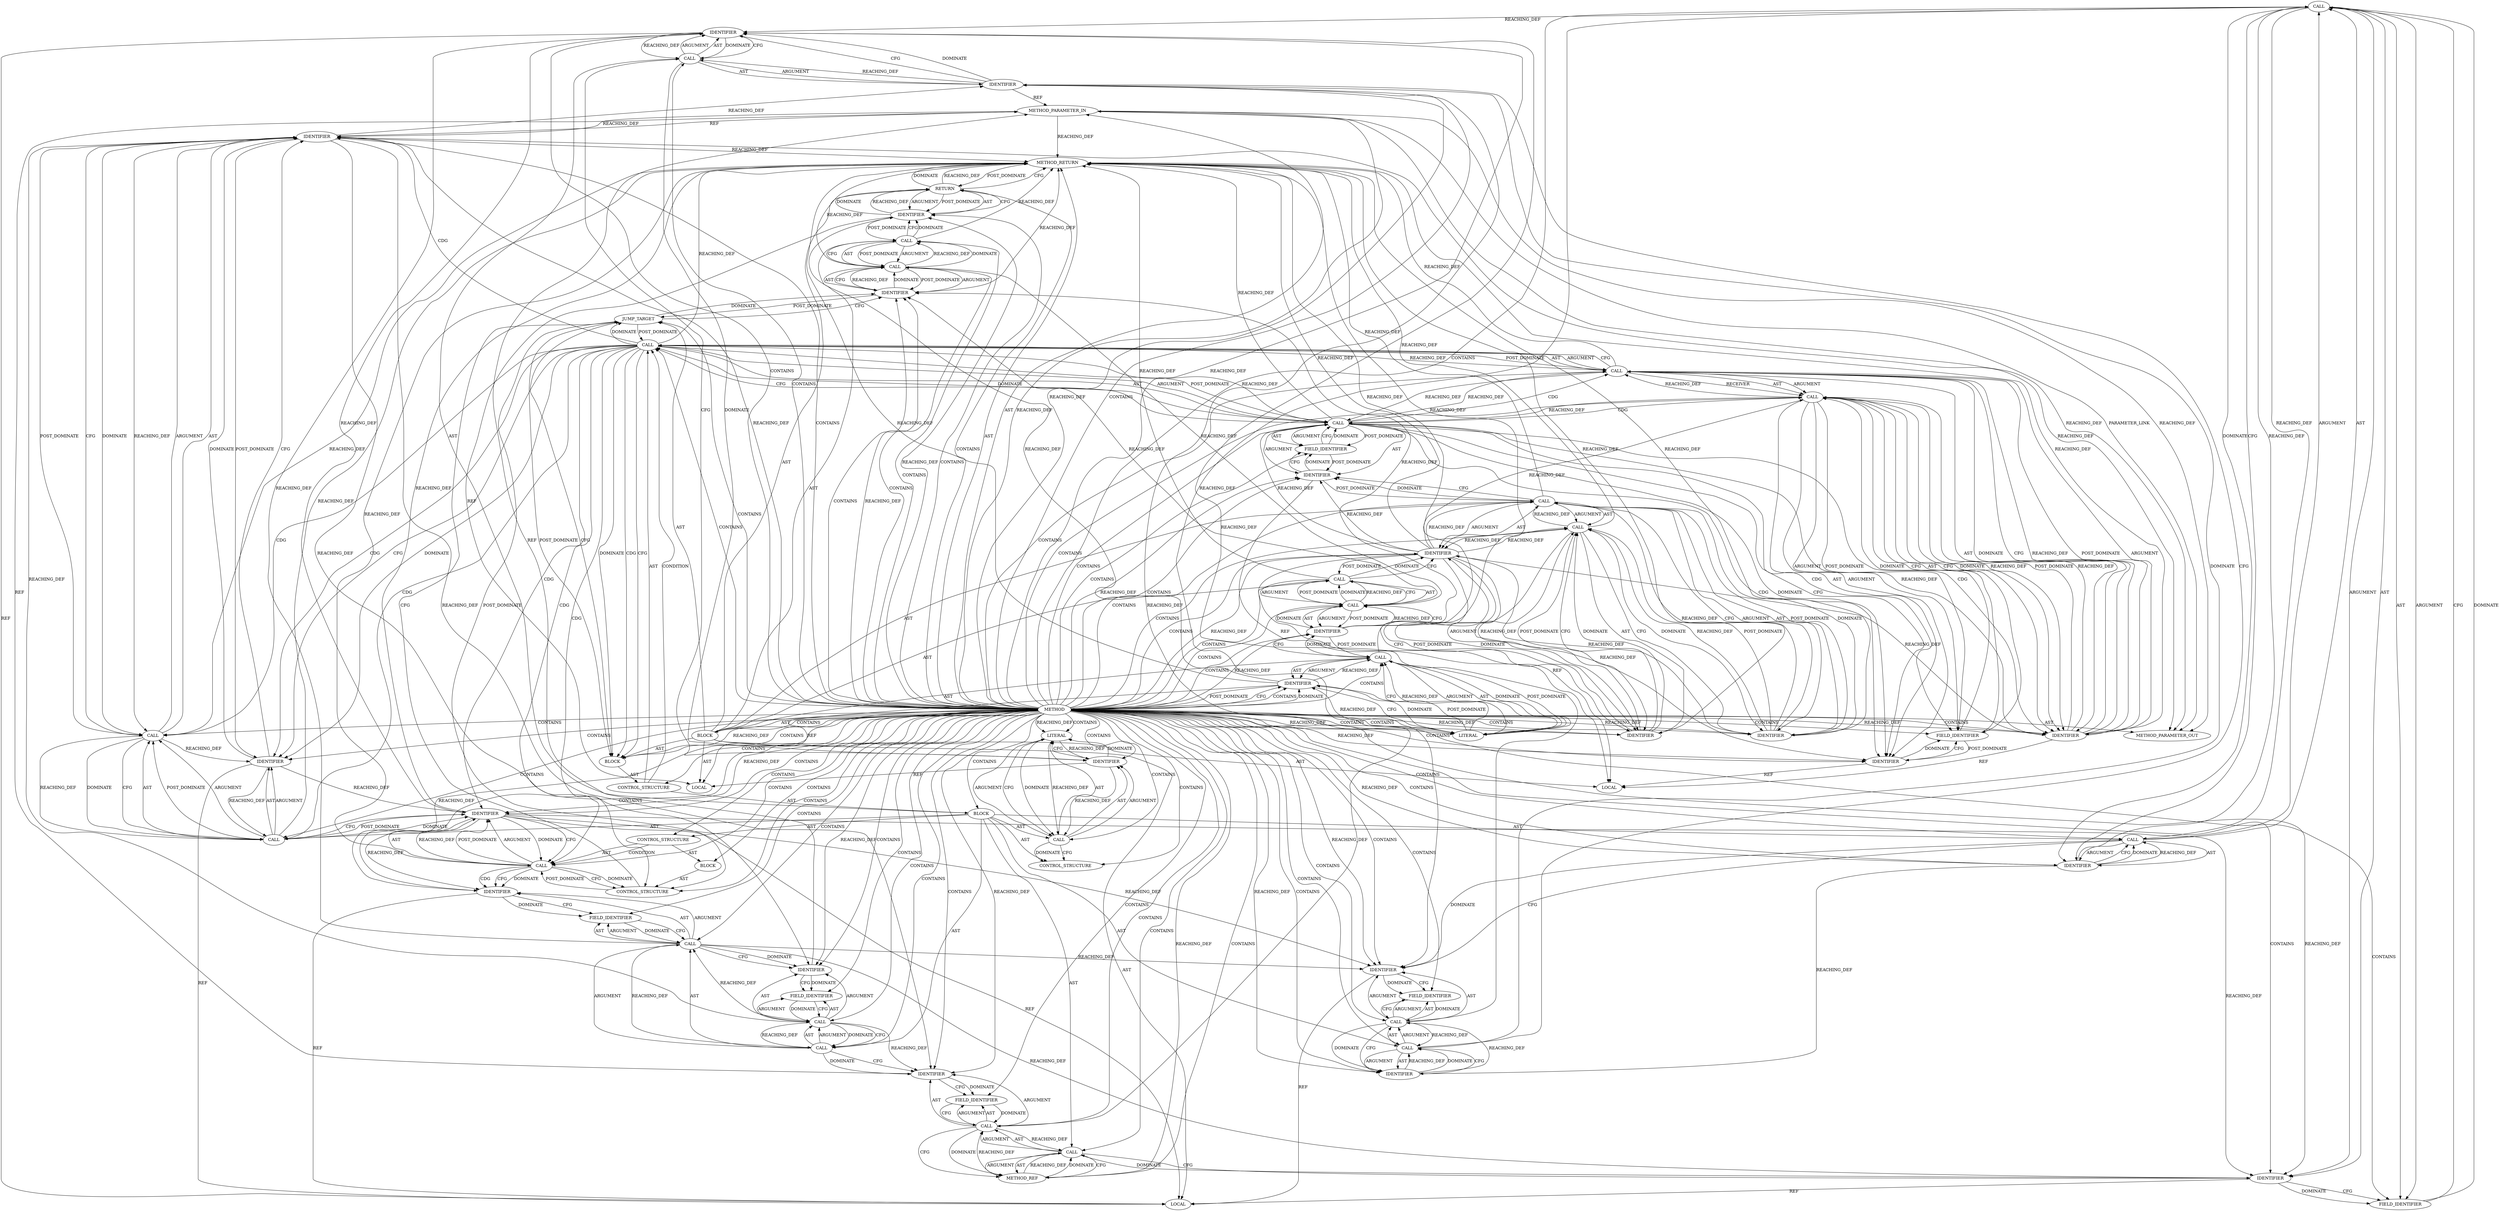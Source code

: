 digraph {
  18657 [label=CALL ORDER=1 ARGUMENT_INDEX=1 CODE="ctx->rx_conf" COLUMN_NUMBER=4 METHOD_FULL_NAME="<operator>.indirectFieldAccess" LINE_NUMBER=72 TYPE_FULL_NAME="<empty>" DISPATCH_TYPE="STATIC_DISPATCH" SIGNATURE="" NAME="<operator>.indirectFieldAccess"]
  18667 [label=IDENTIFIER ORDER=1 ARGUMENT_INDEX=1 CODE="sk" COLUMN_NUMBER=19 LINE_NUMBER=74 TYPE_FULL_NAME="sock*" NAME="sk"]
  18609 [label=LOCAL ORDER=1 CODE="struct tls_toe_device* dev" COLUMN_NUMBER=24 LINE_NUMBER=59 TYPE_FULL_NAME="tls_toe_device*" NAME="dev"]
  18637 [label=CALL ORDER=2 ARGUMENT_INDEX=2 CODE="tls_ctx_create(sk)" COLUMN_NUMBER=10 METHOD_FULL_NAME="tls_ctx_create" LINE_NUMBER=66 TYPE_FULL_NAME="<empty>" DISPATCH_TYPE="STATIC_DISPATCH" SIGNATURE="" NAME="tls_ctx_create"]
  18606 [label=METHOD COLUMN_NUMBER=1 LINE_NUMBER=57 COLUMN_NUMBER_END=1 IS_EXTERNAL=false SIGNATURE="int tls_toe_bypass (sock*)" NAME="tls_toe_bypass" AST_PARENT_TYPE="TYPE_DECL" AST_PARENT_FULL_NAME="tls_toe.c:<global>" ORDER=4 CODE="int tls_toe_bypass(struct sock *sk)
{
	struct tls_toe_device *dev;
	struct tls_context *ctx;
	int rc = 0;

	spin_lock_bh(&device_spinlock);
	list_for_each_entry(dev, &device_list, dev_list) {
		if (dev->feature && dev->feature(dev)) {
			ctx = tls_ctx_create(sk);
			if (!ctx)
				goto out;

			ctx->sk_destruct = sk->sk_destruct;
			sk->sk_destruct = tls_toe_sk_destruct;
			ctx->rx_conf = TLS_HW_RECORD;
			ctx->tx_conf = TLS_HW_RECORD;
			update_sk_prot(sk, ctx);
			rc = 1;
			break;
		}
	}
out:
	spin_unlock_bh(&device_spinlock);
	return rc;
}" FULL_NAME="tls_toe_bypass" LINE_NUMBER_END=82 FILENAME="tls_toe.c"]
  18655 [label=METHOD_REF ORDER=2 ARGUMENT_INDEX=2 CODE="tls_toe_sk_destruct" COLUMN_NUMBER=22 METHOD_FULL_NAME="tls_toe_sk_destruct" LINE_NUMBER=71 TYPE_FULL_NAME="void"]
  18668 [label=IDENTIFIER ORDER=2 ARGUMENT_INDEX=2 CODE="ctx" COLUMN_NUMBER=23 LINE_NUMBER=74 TYPE_FULL_NAME="tls_context*" NAME="ctx"]
  18671 [label=LITERAL ORDER=2 ARGUMENT_INDEX=2 CODE="1" COLUMN_NUMBER=9 LINE_NUMBER=75 TYPE_FULL_NAME="int"]
  18677 [label=RETURN ORDER=10 ARGUMENT_INDEX=-1 CODE="return rc;" COLUMN_NUMBER=2 LINE_NUMBER=81]
  18664 [label=FIELD_IDENTIFIER ORDER=2 ARGUMENT_INDEX=2 CODE="tx_conf" COLUMN_NUMBER=4 LINE_NUMBER=73 CANONICAL_NAME="tx_conf"]
  18666 [label=CALL ORDER=7 ARGUMENT_INDEX=-1 CODE="update_sk_prot(sk, ctx)" COLUMN_NUMBER=4 METHOD_FULL_NAME="update_sk_prot" LINE_NUMBER=74 TYPE_FULL_NAME="<empty>" DISPATCH_TYPE="STATIC_DISPATCH" SIGNATURE="" NAME="update_sk_prot"]
  18659 [label=FIELD_IDENTIFIER ORDER=2 ARGUMENT_INDEX=2 CODE="rx_conf" COLUMN_NUMBER=4 LINE_NUMBER=72 CANONICAL_NAME="rx_conf"]
  18629 [label=CALL ORDER=2 ARGUMENT_INDEX=2 CODE="dev->feature(dev)" COLUMN_NUMBER=23 METHOD_FULL_NAME="tls_toe_device.feature" LINE_NUMBER=65 TYPE_FULL_NAME="<empty>" DISPATCH_TYPE="STATIC_DISPATCH" SIGNATURE="" NAME="feature"]
  18617 [label=IDENTIFIER ORDER=1 ARGUMENT_INDEX=1 CODE="device_spinlock" COLUMN_NUMBER=16 LINE_NUMBER=63 TYPE_FULL_NAME="ANY" NAME="device_spinlock"]
  18658 [label=IDENTIFIER ORDER=1 ARGUMENT_INDEX=1 CODE="ctx" COLUMN_NUMBER=4 LINE_NUMBER=72 TYPE_FULL_NAME="tls_context*" NAME="ctx"]
  18612 [label=CALL ORDER=4 ARGUMENT_INDEX=-1 CODE="rc = 0" COLUMN_NUMBER=6 METHOD_FULL_NAME="<operator>.assignment" LINE_NUMBER=61 TYPE_FULL_NAME="<empty>" DISPATCH_TYPE="STATIC_DISPATCH" SIGNATURE="" NAME="<operator>.assignment"]
  18656 [label=CALL ORDER=5 ARGUMENT_INDEX=-1 CODE="ctx->rx_conf = TLS_HW_RECORD" COLUMN_NUMBER=4 METHOD_FULL_NAME="<operator>.assignment" LINE_NUMBER=72 TYPE_FULL_NAME="<empty>" DISPATCH_TYPE="STATIC_DISPATCH" SIGNATURE="" NAME="<operator>.assignment"]
  18670 [label=IDENTIFIER ORDER=1 ARGUMENT_INDEX=1 CODE="rc" COLUMN_NUMBER=4 LINE_NUMBER=75 TYPE_FULL_NAME="int" NAME="rc"]
  18674 [label=CALL ORDER=9 ARGUMENT_INDEX=-1 CODE="spin_unlock_bh(&device_spinlock)" COLUMN_NUMBER=2 METHOD_FULL_NAME="spin_unlock_bh" LINE_NUMBER=80 TYPE_FULL_NAME="<empty>" DISPATCH_TYPE="STATIC_DISPATCH" SIGNATURE="" NAME="spin_unlock_bh"]
  18608 [label=BLOCK ORDER=2 ARGUMENT_INDEX=-1 CODE="{
	struct tls_toe_device *dev;
	struct tls_context *ctx;
	int rc = 0;

	spin_lock_bh(&device_spinlock);
	list_for_each_entry(dev, &device_list, dev_list) {
		if (dev->feature && dev->feature(dev)) {
			ctx = tls_ctx_create(sk);
			if (!ctx)
				goto out;

			ctx->sk_destruct = sk->sk_destruct;
			sk->sk_destruct = tls_toe_sk_destruct;
			ctx->rx_conf = TLS_HW_RECORD;
			ctx->tx_conf = TLS_HW_RECORD;
			update_sk_prot(sk, ctx);
			rc = 1;
			break;
		}
	}
out:
	spin_unlock_bh(&device_spinlock);
	return rc;
}" COLUMN_NUMBER=1 LINE_NUMBER=58 TYPE_FULL_NAME="void"]
  18673 [label=JUMP_TARGET ORDER=8 PARSER_TYPE_NAME="CASTLabelStatement" ARGUMENT_INDEX=-1 CODE="out:
	spin_unlock_bh(&device_spinlock);" COLUMN_NUMBER=1 LINE_NUMBER=79 NAME="out"]
  18618 [label=CALL ORDER=6 ARGUMENT_INDEX=-1 CODE="list_for_each_entry(dev, &device_list, dev_list)" COLUMN_NUMBER=2 METHOD_FULL_NAME="list_for_each_entry" LINE_NUMBER=64 TYPE_FULL_NAME="<empty>" DISPATCH_TYPE="STATIC_DISPATCH" SIGNATURE="" NAME="list_for_each_entry"]
  18641 [label=IDENTIFIER ORDER=1 ARGUMENT_INDEX=1 CODE="ctx" COLUMN_NUMBER=9 LINE_NUMBER=67 TYPE_FULL_NAME="tls_context*" NAME="ctx"]
  21725 [label=METHOD_PARAMETER_OUT ORDER=1 CODE="struct sock *sk" IS_VARIADIC=false COLUMN_NUMBER=20 LINE_NUMBER=57 TYPE_FULL_NAME="sock*" EVALUATION_STRATEGY="BY_VALUE" INDEX=1 NAME="sk"]
  18638 [label=IDENTIFIER ORDER=1 ARGUMENT_INDEX=1 CODE="sk" COLUMN_NUMBER=25 LINE_NUMBER=66 TYPE_FULL_NAME="sock*" NAME="sk"]
  18611 [label=LOCAL ORDER=3 CODE="int rc" COLUMN_NUMBER=6 LINE_NUMBER=61 TYPE_FULL_NAME="int" NAME="rc"]
  18625 [label=CALL ORDER=1 ARGUMENT_INDEX=-1 CODE="dev->feature && dev->feature(dev)" COLUMN_NUMBER=7 METHOD_FULL_NAME="<operator>.logicalAnd" LINE_NUMBER=65 TYPE_FULL_NAME="<empty>" DISPATCH_TYPE="STATIC_DISPATCH" SIGNATURE="" NAME="<operator>.logicalAnd"]
  18615 [label=CALL ORDER=5 ARGUMENT_INDEX=-1 CODE="spin_lock_bh(&device_spinlock)" COLUMN_NUMBER=2 METHOD_FULL_NAME="spin_lock_bh" LINE_NUMBER=63 TYPE_FULL_NAME="<empty>" DISPATCH_TYPE="STATIC_DISPATCH" SIGNATURE="" NAME="spin_lock_bh"]
  18632 [label=FIELD_IDENTIFIER ORDER=2 ARGUMENT_INDEX=2 CODE="feature" COLUMN_NUMBER=23 LINE_NUMBER=65 CANONICAL_NAME="feature"]
  18631 [label=IDENTIFIER ORDER=1 ARGUMENT_INDEX=1 CODE="dev" COLUMN_NUMBER=23 LINE_NUMBER=65 TYPE_FULL_NAME="tls_toe_device*" NAME="dev"]
  18623 [label=BLOCK ORDER=7 ARGUMENT_INDEX=7 CODE="{
		if (dev->feature && dev->feature(dev)) {
			ctx = tls_ctx_create(sk);
			if (!ctx)
				goto out;

			ctx->sk_destruct = sk->sk_destruct;
			sk->sk_destruct = tls_toe_sk_destruct;
			ctx->rx_conf = TLS_HW_RECORD;
			ctx->tx_conf = TLS_HW_RECORD;
			update_sk_prot(sk, ctx);
			rc = 1;
			break;
		}
	}" COLUMN_NUMBER=51 LINE_NUMBER=64 TYPE_FULL_NAME="void"]
  18654 [label=FIELD_IDENTIFIER ORDER=2 ARGUMENT_INDEX=2 CODE="sk_destruct" COLUMN_NUMBER=4 LINE_NUMBER=71 CANONICAL_NAME="sk_destruct"]
  18642 [label=BLOCK ORDER=2 ARGUMENT_INDEX=-1 CODE="<empty>" COLUMN_NUMBER=5 LINE_NUMBER=68 TYPE_FULL_NAME="void"]
  18660 [label=IDENTIFIER ORDER=2 ARGUMENT_INDEX=2 CODE="TLS_HW_RECORD" COLUMN_NUMBER=19 LINE_NUMBER=72 TYPE_FULL_NAME="ANY" NAME="TLS_HW_RECORD"]
  18665 [label=IDENTIFIER ORDER=2 ARGUMENT_INDEX=2 CODE="TLS_HW_RECORD" COLUMN_NUMBER=19 LINE_NUMBER=73 TYPE_FULL_NAME="ANY" NAME="TLS_HW_RECORD"]
  18653 [label=IDENTIFIER ORDER=1 ARGUMENT_INDEX=1 CODE="sk" COLUMN_NUMBER=4 LINE_NUMBER=71 TYPE_FULL_NAME="sock*" NAME="sk"]
  18669 [label=CALL ORDER=8 ARGUMENT_INDEX=-1 CODE="rc = 1" COLUMN_NUMBER=4 METHOD_FULL_NAME="<operator>.assignment" LINE_NUMBER=75 TYPE_FULL_NAME="<empty>" DISPATCH_TYPE="STATIC_DISPATCH" SIGNATURE="" NAME="<operator>.assignment"]
  18635 [label=CALL ORDER=1 ARGUMENT_INDEX=-1 CODE="ctx = tls_ctx_create(sk)" COLUMN_NUMBER=4 METHOD_FULL_NAME="<operator>.assignment" LINE_NUMBER=66 TYPE_FULL_NAME="<empty>" DISPATCH_TYPE="STATIC_DISPATCH" SIGNATURE="" NAME="<operator>.assignment"]
  18614 [label=LITERAL ORDER=2 ARGUMENT_INDEX=2 CODE="0" COLUMN_NUMBER=11 LINE_NUMBER=61 TYPE_FULL_NAME="int"]
  18662 [label=CALL ORDER=1 ARGUMENT_INDEX=1 CODE="ctx->tx_conf" COLUMN_NUMBER=4 METHOD_FULL_NAME="<operator>.indirectFieldAccess" LINE_NUMBER=73 TYPE_FULL_NAME="<empty>" DISPATCH_TYPE="STATIC_DISPATCH" SIGNATURE="" NAME="<operator>.indirectFieldAccess"]
  18652 [label=CALL ORDER=1 ARGUMENT_INDEX=1 CODE="sk->sk_destruct" COLUMN_NUMBER=4 METHOD_FULL_NAME="<operator>.indirectFieldAccess" LINE_NUMBER=71 TYPE_FULL_NAME="<empty>" DISPATCH_TYPE="STATIC_DISPATCH" SIGNATURE="" NAME="<operator>.indirectFieldAccess"]
  18624 [label=CONTROL_STRUCTURE CONTROL_STRUCTURE_TYPE="IF" ORDER=1 PARSER_TYPE_NAME="CASTIfStatement" ARGUMENT_INDEX=-1 CODE="if (dev->feature && dev->feature(dev))" COLUMN_NUMBER=3 LINE_NUMBER=65]
  18633 [label=IDENTIFIER ORDER=2 ARGUMENT_INDEX=1 CODE="dev" COLUMN_NUMBER=36 LINE_NUMBER=65 TYPE_FULL_NAME="tls_toe_device*" NAME="dev"]
  18634 [label=BLOCK ORDER=2 ARGUMENT_INDEX=-1 CODE="{
			ctx = tls_ctx_create(sk);
			if (!ctx)
				goto out;

			ctx->sk_destruct = sk->sk_destruct;
			sk->sk_destruct = tls_toe_sk_destruct;
			ctx->rx_conf = TLS_HW_RECORD;
			ctx->tx_conf = TLS_HW_RECORD;
			update_sk_prot(sk, ctx);
			rc = 1;
			break;
		}" COLUMN_NUMBER=42 LINE_NUMBER=65 TYPE_FULL_NAME="void"]
  18663 [label=IDENTIFIER ORDER=1 ARGUMENT_INDEX=1 CODE="ctx" COLUMN_NUMBER=4 LINE_NUMBER=73 TYPE_FULL_NAME="tls_context*" NAME="ctx"]
  18675 [label=CALL ORDER=1 ARGUMENT_INDEX=1 CODE="&device_spinlock" COLUMN_NUMBER=17 METHOD_FULL_NAME="<operator>.addressOf" LINE_NUMBER=80 TYPE_FULL_NAME="<empty>" DISPATCH_TYPE="STATIC_DISPATCH" SIGNATURE="" NAME="<operator>.addressOf"]
  18639 [label=CONTROL_STRUCTURE CONTROL_STRUCTURE_TYPE="IF" ORDER=2 PARSER_TYPE_NAME="CASTIfStatement" ARGUMENT_INDEX=-1 CODE="if (!ctx)" COLUMN_NUMBER=4 LINE_NUMBER=67]
  18644 [label=CALL ORDER=3 ARGUMENT_INDEX=-1 CODE="ctx->sk_destruct = sk->sk_destruct" COLUMN_NUMBER=4 METHOD_FULL_NAME="<operator>.assignment" LINE_NUMBER=70 TYPE_FULL_NAME="<empty>" DISPATCH_TYPE="STATIC_DISPATCH" SIGNATURE="" NAME="<operator>.assignment"]
  18661 [label=CALL ORDER=6 ARGUMENT_INDEX=-1 CODE="ctx->tx_conf = TLS_HW_RECORD" COLUMN_NUMBER=4 METHOD_FULL_NAME="<operator>.assignment" LINE_NUMBER=73 TYPE_FULL_NAME="<empty>" DISPATCH_TYPE="STATIC_DISPATCH" SIGNATURE="" NAME="<operator>.assignment"]
  18627 [label=IDENTIFIER ORDER=1 ARGUMENT_INDEX=1 CODE="dev" COLUMN_NUMBER=7 LINE_NUMBER=65 TYPE_FULL_NAME="tls_toe_device*" NAME="dev"]
  18649 [label=IDENTIFIER ORDER=1 ARGUMENT_INDEX=1 CODE="sk" COLUMN_NUMBER=23 LINE_NUMBER=70 TYPE_FULL_NAME="sock*" NAME="sk"]
  18678 [label=IDENTIFIER ORDER=1 ARGUMENT_INDEX=-1 CODE="rc" COLUMN_NUMBER=9 LINE_NUMBER=81 TYPE_FULL_NAME="int" NAME="rc"]
  18626 [label=CALL ORDER=1 ARGUMENT_INDEX=1 CODE="dev->feature" COLUMN_NUMBER=7 METHOD_FULL_NAME="<operator>.indirectFieldAccess" LINE_NUMBER=65 TYPE_FULL_NAME="<empty>" DISPATCH_TYPE="STATIC_DISPATCH" SIGNATURE="" NAME="<operator>.indirectFieldAccess"]
  18621 [label=IDENTIFIER ORDER=1 ARGUMENT_INDEX=1 CODE="device_list" COLUMN_NUMBER=28 LINE_NUMBER=64 TYPE_FULL_NAME="ANY" NAME="device_list"]
  18628 [label=FIELD_IDENTIFIER ORDER=2 ARGUMENT_INDEX=2 CODE="feature" COLUMN_NUMBER=7 LINE_NUMBER=65 CANONICAL_NAME="feature"]
  18636 [label=IDENTIFIER ORDER=1 ARGUMENT_INDEX=1 CODE="ctx" COLUMN_NUMBER=4 LINE_NUMBER=66 TYPE_FULL_NAME="tls_context*" NAME="ctx"]
  18648 [label=CALL ORDER=2 ARGUMENT_INDEX=2 CODE="sk->sk_destruct" COLUMN_NUMBER=23 METHOD_FULL_NAME="<operator>.indirectFieldAccess" LINE_NUMBER=70 TYPE_FULL_NAME="<empty>" DISPATCH_TYPE="STATIC_DISPATCH" SIGNATURE="" NAME="<operator>.indirectFieldAccess"]
  18679 [label=METHOD_RETURN ORDER=3 CODE="RET" COLUMN_NUMBER=1 LINE_NUMBER=57 TYPE_FULL_NAME="int" EVALUATION_STRATEGY="BY_VALUE"]
  18616 [label=CALL ORDER=1 ARGUMENT_INDEX=1 CODE="&device_spinlock" COLUMN_NUMBER=15 METHOD_FULL_NAME="<operator>.addressOf" LINE_NUMBER=63 TYPE_FULL_NAME="<empty>" DISPATCH_TYPE="STATIC_DISPATCH" SIGNATURE="" NAME="<operator>.addressOf"]
  18607 [label=METHOD_PARAMETER_IN ORDER=1 CODE="struct sock *sk" IS_VARIADIC=false COLUMN_NUMBER=20 LINE_NUMBER=57 TYPE_FULL_NAME="sock*" EVALUATION_STRATEGY="BY_VALUE" INDEX=1 NAME="sk"]
  18622 [label=IDENTIFIER ORDER=3 ARGUMENT_INDEX=3 CODE="dev_list" COLUMN_NUMBER=41 LINE_NUMBER=64 TYPE_FULL_NAME="ANY" NAME="dev_list"]
  18630 [label=CALL ORDER=1 ARGUMENT_INDEX=0 CODE="dev->feature" COLUMN_NUMBER=23 METHOD_FULL_NAME="<operator>.indirectFieldAccess" LINE_NUMBER=65 TYPE_FULL_NAME="<empty>" DISPATCH_TYPE="STATIC_DISPATCH" SIGNATURE="" NAME="<operator>.indirectFieldAccess"]
  18619 [label=IDENTIFIER ORDER=1 ARGUMENT_INDEX=1 CODE="dev" COLUMN_NUMBER=22 LINE_NUMBER=64 TYPE_FULL_NAME="tls_toe_device*" NAME="dev"]
  18620 [label=CALL ORDER=2 ARGUMENT_INDEX=2 CODE="&device_list" COLUMN_NUMBER=27 METHOD_FULL_NAME="<operator>.addressOf" LINE_NUMBER=64 TYPE_FULL_NAME="<empty>" DISPATCH_TYPE="STATIC_DISPATCH" SIGNATURE="" NAME="<operator>.addressOf"]
  18651 [label=CALL ORDER=4 ARGUMENT_INDEX=-1 CODE="sk->sk_destruct = tls_toe_sk_destruct" COLUMN_NUMBER=4 METHOD_FULL_NAME="<operator>.assignment" LINE_NUMBER=71 TYPE_FULL_NAME="<empty>" DISPATCH_TYPE="STATIC_DISPATCH" SIGNATURE="" NAME="<operator>.assignment"]
  18610 [label=LOCAL ORDER=2 CODE="struct tls_context* ctx" COLUMN_NUMBER=21 LINE_NUMBER=60 TYPE_FULL_NAME="tls_context*" NAME="ctx"]
  18676 [label=IDENTIFIER ORDER=1 ARGUMENT_INDEX=1 CODE="device_spinlock" COLUMN_NUMBER=18 LINE_NUMBER=80 TYPE_FULL_NAME="ANY" NAME="device_spinlock"]
  18646 [label=IDENTIFIER ORDER=1 ARGUMENT_INDEX=1 CODE="ctx" COLUMN_NUMBER=4 LINE_NUMBER=70 TYPE_FULL_NAME="tls_context*" NAME="ctx"]
  18643 [label=CONTROL_STRUCTURE CONTROL_STRUCTURE_TYPE="GOTO" ORDER=1 PARSER_TYPE_NAME="CASTGotoStatement" ARGUMENT_INDEX=1 CODE="goto out;" COLUMN_NUMBER=5 LINE_NUMBER=68]
  18647 [label=FIELD_IDENTIFIER ORDER=2 ARGUMENT_INDEX=2 CODE="sk_destruct" COLUMN_NUMBER=4 LINE_NUMBER=70 CANONICAL_NAME="sk_destruct"]
  18672 [label=CONTROL_STRUCTURE CONTROL_STRUCTURE_TYPE="BREAK" ORDER=9 PARSER_TYPE_NAME="CASTBreakStatement" ARGUMENT_INDEX=-1 CODE="break;" COLUMN_NUMBER=4 LINE_NUMBER=76]
  18613 [label=IDENTIFIER ORDER=1 ARGUMENT_INDEX=1 CODE="rc" COLUMN_NUMBER=6 LINE_NUMBER=61 TYPE_FULL_NAME="int" NAME="rc"]
  18650 [label=FIELD_IDENTIFIER ORDER=2 ARGUMENT_INDEX=2 CODE="sk_destruct" COLUMN_NUMBER=23 LINE_NUMBER=70 CANONICAL_NAME="sk_destruct"]
  18640 [label=CALL ORDER=1 ARGUMENT_INDEX=-1 CODE="!ctx" COLUMN_NUMBER=8 METHOD_FULL_NAME="<operator>.logicalNot" LINE_NUMBER=67 TYPE_FULL_NAME="<empty>" DISPATCH_TYPE="STATIC_DISPATCH" SIGNATURE="" NAME="<operator>.logicalNot"]
  18645 [label=CALL ORDER=1 ARGUMENT_INDEX=1 CODE="ctx->sk_destruct" COLUMN_NUMBER=4 METHOD_FULL_NAME="<operator>.indirectFieldAccess" LINE_NUMBER=70 TYPE_FULL_NAME="<empty>" DISPATCH_TYPE="STATIC_DISPATCH" SIGNATURE="" NAME="<operator>.indirectFieldAccess"]
  18606 -> 18660 [label=CONTAINS ]
  18637 -> 18638 [label=AST ]
  18627 -> 18609 [label=REF ]
  18644 -> 18645 [label=AST ]
  18657 -> 18658 [label=ARGUMENT ]
  18676 -> 18673 [label=POST_DOMINATE ]
  18662 -> 18665 [label=CFG ]
  18668 -> 18610 [label=REF ]
  18670 -> 18671 [label=DOMINATE ]
  18639 -> 18640 [label=AST ]
  18612 -> 18613 [label=AST ]
  18642 -> 18643 [label=AST ]
  18665 -> 18661 [label=REACHING_DEF VARIABLE="TLS_HW_RECORD"]
  18637 -> 18638 [label=ARGUMENT ]
  18625 -> 18635 [label=CDG ]
  18657 -> 18658 [label=AST ]
  18675 -> 18676 [label=POST_DOMINATE ]
  18606 -> 18661 [label=CONTAINS ]
  18634 -> 18661 [label=AST ]
  18608 -> 18623 [label=AST ]
  18648 -> 18644 [label=REACHING_DEF VARIABLE="sk->sk_destruct"]
  18618 -> 18622 [label=ARGUMENT ]
  18625 -> 18626 [label=AST ]
  18640 -> 18646 [label=DOMINATE ]
  18636 -> 18610 [label=REF ]
  18638 -> 18653 [label=REACHING_DEF VARIABLE="sk"]
  18657 -> 18656 [label=REACHING_DEF VARIABLE="ctx->rx_conf"]
  18607 -> 21725 [label=REACHING_DEF VARIABLE="sk"]
  18607 -> 21725 [label=REACHING_DEF VARIABLE="sk"]
  18660 -> 18656 [label=CFG ]
  18673 -> 18625 [label=POST_DOMINATE ]
  18641 -> 18658 [label=REACHING_DEF VARIABLE="ctx"]
  18654 -> 18652 [label=DOMINATE ]
  18655 -> 18652 [label=REACHING_DEF VARIABLE="tls_toe_sk_destruct"]
  18650 -> 18648 [label=CFG ]
  18643 -> 18640 [label=POST_DOMINATE ]
  18649 -> 18650 [label=DOMINATE ]
  18626 -> 18628 [label=POST_DOMINATE ]
  18612 -> 18614 [label=ARGUMENT ]
  18613 -> 18679 [label=REACHING_DEF VARIABLE="rc"]
  18615 -> 18616 [label=AST ]
  18630 -> 18631 [label=AST ]
  18663 -> 18664 [label=CFG ]
  18635 -> 18637 [label=AST ]
  18644 -> 18648 [label=AST ]
  18623 -> 18673 [label=CFG ]
  18606 -> 18638 [label=CONTAINS ]
  18619 -> 18631 [label=REACHING_DEF VARIABLE="dev"]
  18606 -> 18634 [label=CONTAINS ]
  18606 -> 18645 [label=CONTAINS ]
  18629 -> 18679 [label=REACHING_DEF VARIABLE="dev->feature(dev)"]
  18606 -> 18673 [label=CONTAINS ]
  18606 -> 18677 [label=CONTAINS ]
  18658 -> 18610 [label=REF ]
  18616 -> 18676 [label=REACHING_DEF VARIABLE="&device_spinlock"]
  18645 -> 18647 [label=AST ]
  18637 -> 18636 [label=REACHING_DEF VARIABLE="tls_ctx_create(sk)"]
  18606 -> 18646 [label=CONTAINS ]
  18606 -> 18621 [label=REACHING_DEF VARIABLE=""]
  18619 -> 18630 [label=REACHING_DEF VARIABLE="dev"]
  18648 -> 18649 [label=ARGUMENT ]
  18617 -> 18679 [label=REACHING_DEF VARIABLE="device_spinlock"]
  18606 -> 18607 [label=REACHING_DEF VARIABLE=""]
  18640 -> 18646 [label=CDG ]
  18677 -> 18678 [label=ARGUMENT ]
  18656 -> 18663 [label=DOMINATE ]
  18606 -> 18664 [label=CONTAINS ]
  18630 -> 18633 [label=CFG ]
  18661 -> 18667 [label=DOMINATE ]
  18618 -> 18627 [label=DOMINATE ]
  18637 -> 18638 [label=POST_DOMINATE ]
  18606 -> 18668 [label=CONTAINS ]
  18654 -> 18652 [label=CFG ]
  18606 -> 18678 [label=CONTAINS ]
  18632 -> 18631 [label=POST_DOMINATE ]
  18620 -> 18622 [label=DOMINATE ]
  18635 -> 18641 [label=CFG ]
  18662 -> 18668 [label=REACHING_DEF VARIABLE="ctx->tx_conf"]
  18643 -> 18673 [label=CFG ]
  18623 -> 18624 [label=AST ]
  18657 -> 18660 [label=DOMINATE ]
  18626 -> 18630 [label=CDG ]
  18638 -> 18648 [label=REACHING_DEF VARIABLE="sk"]
  18606 -> 18623 [label=REACHING_DEF VARIABLE=""]
  18625 -> 18638 [label=CDG ]
  18674 -> 18678 [label=CFG ]
  18671 -> 18670 [label=REACHING_DEF VARIABLE="1"]
  18606 -> 18667 [label=REACHING_DEF VARIABLE=""]
  18677 -> 18678 [label=POST_DOMINATE ]
  18621 -> 18619 [label=POST_DOMINATE ]
  18647 -> 18645 [label=DOMINATE ]
  18631 -> 18632 [label=CFG ]
  18649 -> 18607 [label=REF ]
  18649 -> 18650 [label=CFG ]
  18618 -> 18679 [label=REACHING_DEF VARIABLE="list_for_each_entry(dev, &device_list, dev_list)"]
  18651 -> 18658 [label=DOMINATE ]
  18641 -> 18610 [label=REF ]
  18660 -> 18665 [label=REACHING_DEF VARIABLE="TLS_HW_RECORD"]
  18669 -> 18670 [label=AST ]
  18606 -> 18663 [label=REACHING_DEF VARIABLE=""]
  18669 -> 18671 [label=AST ]
  18614 -> 18613 [label=POST_DOMINATE ]
  18617 -> 18616 [label=REACHING_DEF VARIABLE="device_spinlock"]
  18675 -> 18676 [label=ARGUMENT ]
  18606 -> 18674 [label=CONTAINS ]
  18606 -> 18627 [label=CONTAINS ]
  18629 -> 18626 [label=REACHING_DEF VARIABLE="dev->feature(dev)"]
  18606 -> 18676 [label=REACHING_DEF VARIABLE=""]
  18625 -> 18636 [label=DOMINATE ]
  18626 -> 18625 [label=REACHING_DEF VARIABLE="dev->feature"]
  18652 -> 18667 [label=REACHING_DEF VARIABLE="sk->sk_destruct"]
  18675 -> 18674 [label=REACHING_DEF VARIABLE="&device_spinlock"]
  18634 -> 18672 [label=AST ]
  18608 -> 18612 [label=AST ]
  18620 -> 18679 [label=REACHING_DEF VARIABLE="&device_list"]
  18677 -> 18679 [label=CFG ]
  18606 -> 18652 [label=CONTAINS ]
  18606 -> 18656 [label=CONTAINS ]
  18661 -> 18662 [label=AST ]
  18652 -> 18651 [label=REACHING_DEF VARIABLE="sk->sk_destruct"]
  18648 -> 18644 [label=DOMINATE ]
  18675 -> 18674 [label=DOMINATE ]
  18637 -> 18635 [label=REACHING_DEF VARIABLE="tls_ctx_create(sk)"]
  18606 -> 18672 [label=CONTAINS ]
  18673 -> 18623 [label=POST_DOMINATE ]
  18606 -> 18622 [label=CONTAINS ]
  18606 -> 18618 [label=CONTAINS ]
  18638 -> 18667 [label=REACHING_DEF VARIABLE="sk"]
  18614 -> 18612 [label=CFG ]
  18608 -> 18677 [label=AST ]
  18651 -> 18652 [label=ARGUMENT ]
  18629 -> 18633 [label=POST_DOMINATE ]
  18606 -> 18658 [label=CONTAINS ]
  18652 -> 18655 [label=CFG ]
  18631 -> 18632 [label=DOMINATE ]
  18657 -> 18659 [label=AST ]
  18615 -> 18679 [label=REACHING_DEF VARIABLE="spin_lock_bh(&device_spinlock)"]
  18616 -> 18615 [label=DOMINATE ]
  18624 -> 18634 [label=AST ]
  18626 -> 18628 [label=AST ]
  18658 -> 18659 [label=CFG ]
  18648 -> 18645 [label=REACHING_DEF VARIABLE="sk->sk_destruct"]
  18665 -> 18661 [label=DOMINATE ]
  18626 -> 18633 [label=CDG ]
  18625 -> 18629 [label=POST_DOMINATE ]
  18606 -> 18613 [label=CFG ]
  18624 -> 18625 [label=CONDITION ]
  18634 -> 18656 [label=AST ]
  18625 -> 18629 [label=AST ]
  18621 -> 18620 [label=CFG ]
  18645 -> 18646 [label=AST ]
  18620 -> 18622 [label=CFG ]
  18606 -> 18642 [label=CONTAINS ]
  18608 -> 18610 [label=AST ]
  18606 -> 18667 [label=CONTAINS ]
  18625 -> 18636 [label=CDG ]
  18629 -> 18633 [label=ARGUMENT ]
  18607 -> 18679 [label=REACHING_DEF VARIABLE="sk"]
  18608 -> 18618 [label=AST ]
  18669 -> 18672 [label=CFG ]
  18606 -> 18608 [label=AST ]
  18606 -> 18660 [label=REACHING_DEF VARIABLE=""]
  18617 -> 18676 [label=REACHING_DEF VARIABLE="device_spinlock"]
  18645 -> 18644 [label=REACHING_DEF VARIABLE="ctx->sk_destruct"]
  18645 -> 18649 [label=DOMINATE ]
  18606 -> 18653 [label=CONTAINS ]
  18606 -> 18624 [label=CONTAINS ]
  18606 -> 18608 [label=CONTAINS ]
  18670 -> 18611 [label=REF ]
  18676 -> 18675 [label=CFG ]
  18641 -> 18640 [label=DOMINATE ]
  18631 -> 18609 [label=REF ]
  18625 -> 18623 [label=CDG ]
  18613 -> 18614 [label=DOMINATE ]
  18648 -> 18653 [label=REACHING_DEF VARIABLE="sk->sk_destruct"]
  18622 -> 18679 [label=REACHING_DEF VARIABLE="dev_list"]
  18677 -> 18679 [label=DOMINATE ]
  18669 -> 18670 [label=ARGUMENT ]
  18633 -> 18629 [label=DOMINATE ]
  18633 -> 18630 [label=POST_DOMINATE ]
  18606 -> 18655 [label=CONTAINS ]
  18636 -> 18638 [label=CFG ]
  18665 -> 18661 [label=CFG ]
  18635 -> 18637 [label=POST_DOMINATE ]
  18628 -> 18626 [label=CFG ]
  18606 -> 18628 [label=CONTAINS ]
  18652 -> 18653 [label=AST ]
  18667 -> 18666 [label=REACHING_DEF VARIABLE="sk"]
  18645 -> 18646 [label=ARGUMENT ]
  18606 -> 18649 [label=REACHING_DEF VARIABLE=""]
  18667 -> 18607 [label=REF ]
  18606 -> 18616 [label=CONTAINS ]
  18638 -> 18637 [label=CFG ]
  18641 -> 18679 [label=REACHING_DEF VARIABLE="ctx"]
  18633 -> 18679 [label=REACHING_DEF VARIABLE="dev"]
  18658 -> 18659 [label=DOMINATE ]
  18632 -> 18630 [label=DOMINATE ]
  18678 -> 18677 [label=CFG ]
  18635 -> 18636 [label=AST ]
  18606 -> 21725 [label=AST ]
  18617 -> 18616 [label=CFG ]
  18648 -> 18649 [label=AST ]
  18630 -> 18632 [label=POST_DOMINATE ]
  18644 -> 18645 [label=ARGUMENT ]
  18606 -> 18613 [label=CONTAINS ]
  18640 -> 18641 [label=POST_DOMINATE ]
  18625 -> 18679 [label=REACHING_DEF VARIABLE="dev->feature && dev->feature(dev)"]
  18606 -> 18663 [label=CONTAINS ]
  18630 -> 18631 [label=ARGUMENT ]
  18638 -> 18637 [label=DOMINATE ]
  18675 -> 18674 [label=CFG ]
  18630 -> 18626 [label=REACHING_DEF VARIABLE="dev->feature"]
  18628 -> 18627 [label=POST_DOMINATE ]
  18656 -> 18660 [label=AST ]
  18636 -> 18641 [label=REACHING_DEF VARIABLE="ctx"]
  18606 -> 18654 [label=CONTAINS ]
  18645 -> 18647 [label=ARGUMENT ]
  18674 -> 18679 [label=REACHING_DEF VARIABLE="spin_unlock_bh(&device_spinlock)"]
  18626 -> 18631 [label=CFG ]
  18637 -> 18635 [label=DOMINATE ]
  18620 -> 18619 [label=REACHING_DEF VARIABLE="&device_list"]
  18657 -> 18659 [label=ARGUMENT ]
  18679 -> 18677 [label=POST_DOMINATE ]
  18607 -> 21725 [label=PARAMETER_LINK ]
  18606 -> 18644 [label=CONTAINS ]
  18615 -> 18616 [label=ARGUMENT ]
  18622 -> 18618 [label=DOMINATE ]
  18615 -> 18619 [label=DOMINATE ]
  18638 -> 18636 [label=POST_DOMINATE ]
  18666 -> 18668 [label=ARGUMENT ]
  18632 -> 18630 [label=CFG ]
  18662 -> 18664 [label=ARGUMENT ]
  18606 -> 18630 [label=CONTAINS ]
  18606 -> 18614 [label=REACHING_DEF VARIABLE=""]
  18616 -> 18617 [label=AST ]
  18613 -> 18611 [label=REF ]
  18667 -> 18668 [label=CFG ]
  18620 -> 18621 [label=POST_DOMINATE ]
  18613 -> 18606 [label=POST_DOMINATE ]
  18606 -> 18679 [label=AST ]
  18641 -> 18668 [label=REACHING_DEF VARIABLE="ctx"]
  18657 -> 18668 [label=REACHING_DEF VARIABLE="ctx->rx_conf"]
  18645 -> 18668 [label=REACHING_DEF VARIABLE="ctx->sk_destruct"]
  18617 -> 18612 [label=POST_DOMINATE ]
  18606 -> 18637 [label=CONTAINS ]
  18608 -> 18674 [label=AST ]
  18662 -> 18664 [label=AST ]
  18656 -> 18660 [label=ARGUMENT ]
  18606 -> 18625 [label=CONTAINS ]
  18644 -> 18648 [label=ARGUMENT ]
  18664 -> 18662 [label=DOMINATE ]
  18614 -> 18612 [label=REACHING_DEF VARIABLE="0"]
  18630 -> 18632 [label=ARGUMENT ]
  18606 -> 18619 [label=CONTAINS ]
  18625 -> 18626 [label=ARGUMENT ]
  18606 -> 18665 [label=REACHING_DEF VARIABLE=""]
  18641 -> 18640 [label=CFG ]
  18666 -> 18670 [label=DOMINATE ]
  18622 -> 18618 [label=CFG ]
  18619 -> 18633 [label=REACHING_DEF VARIABLE="dev"]
  18661 -> 18665 [label=ARGUMENT ]
  18625 -> 18629 [label=ARGUMENT ]
  18664 -> 18662 [label=CFG ]
  18606 -> 18623 [label=CONTAINS ]
  18606 -> 18650 [label=CONTAINS ]
  18657 -> 18663 [label=REACHING_DEF VARIABLE="ctx->rx_conf"]
  18674 -> 18678 [label=DOMINATE ]
  18608 -> 18611 [label=AST ]
  18619 -> 18620 [label=REACHING_DEF VARIABLE="dev"]
  18671 -> 18669 [label=CFG ]
  18640 -> 18641 [label=AST ]
  18630 -> 18632 [label=AST ]
  18606 -> 18676 [label=CONTAINS ]
  18618 -> 18622 [label=AST ]
  18612 -> 18617 [label=CFG ]
  18606 -> 18658 [label=REACHING_DEF VARIABLE=""]
  18620 -> 18621 [label=AST ]
  18606 -> 18666 [label=CONTAINS ]
  18640 -> 18643 [label=CFG ]
  18606 -> 18632 [label=CONTAINS ]
  18675 -> 18676 [label=AST ]
  18635 -> 18636 [label=ARGUMENT ]
  18612 -> 18613 [label=ARGUMENT ]
  18606 -> 18678 [label=REACHING_DEF VARIABLE=""]
  18619 -> 18627 [label=REACHING_DEF VARIABLE="dev"]
  18606 -> 18657 [label=CONTAINS ]
  18616 -> 18615 [label=REACHING_DEF VARIABLE="&device_spinlock"]
  18606 -> 18665 [label=CONTAINS ]
  18635 -> 18637 [label=ARGUMENT ]
  18635 -> 18641 [label=DOMINATE ]
  18677 -> 18679 [label=REACHING_DEF VARIABLE="<RET>"]
  18616 -> 18617 [label=POST_DOMINATE ]
  18612 -> 18614 [label=AST ]
  18606 -> 18675 [label=CONTAINS ]
  18619 -> 18679 [label=REACHING_DEF VARIABLE="dev"]
  18636 -> 18635 [label=REACHING_DEF VARIABLE="ctx"]
  18638 -> 18637 [label=REACHING_DEF VARIABLE="sk"]
  18607 -> 18638 [label=REACHING_DEF VARIABLE="sk"]
  18606 -> 18649 [label=CONTAINS ]
  18668 -> 18666 [label=DOMINATE ]
  18662 -> 18665 [label=DOMINATE ]
  18626 -> 18632 [label=CDG ]
  18640 -> 18643 [label=DOMINATE ]
  18668 -> 18666 [label=CFG ]
  18621 -> 18620 [label=REACHING_DEF VARIABLE="device_list"]
  18630 -> 18633 [label=DOMINATE ]
  18634 -> 18666 [label=AST ]
  18637 -> 18679 [label=REACHING_DEF VARIABLE="tls_ctx_create(sk)"]
  18606 -> 18655 [label=REACHING_DEF VARIABLE=""]
  18618 -> 18619 [label=AST ]
  18622 -> 18619 [label=REACHING_DEF VARIABLE="dev_list"]
  18661 -> 18665 [label=AST ]
  18606 -> 18641 [label=CONTAINS ]
  18606 -> 18629 [label=CONTAINS ]
  18640 -> 18641 [label=ARGUMENT ]
  18626 -> 18631 [label=CDG ]
  18652 -> 18654 [label=ARGUMENT ]
  18648 -> 18650 [label=AST ]
  18626 -> 18625 [label=CFG ]
  18606 -> 18670 [label=CONTAINS ]
  18625 -> 18623 [label=CFG ]
  18634 -> 18639 [label=AST ]
  18608 -> 18673 [label=AST ]
  18667 -> 18668 [label=DOMINATE ]
  18628 -> 18626 [label=DOMINATE ]
  18666 -> 18670 [label=CFG ]
  18656 -> 18657 [label=ARGUMENT ]
  18646 -> 18647 [label=CFG ]
  18674 -> 18675 [label=AST ]
  18625 -> 18623 [label=DOMINATE ]
  18646 -> 18610 [label=REF ]
  18634 -> 18669 [label=AST ]
  18639 -> 18642 [label=AST ]
  18674 -> 18675 [label=POST_DOMINATE ]
  18656 -> 18657 [label=AST ]
  18671 -> 18669 [label=DOMINATE ]
  18653 -> 18654 [label=CFG ]
  18608 -> 18609 [label=AST ]
  18622 -> 18620 [label=REACHING_DEF VARIABLE="dev_list"]
  18624 -> 18625 [label=AST ]
  18606 -> 18614 [label=CONTAINS ]
  18613 -> 18612 [label=REACHING_DEF VARIABLE="rc"]
  18629 -> 18630 [label=RECEIVER ]
  18606 -> 18631 [label=REACHING_DEF VARIABLE=""]
  18626 -> 18631 [label=DOMINATE ]
  18640 -> 18646 [label=CFG ]
  18677 -> 18678 [label=AST ]
  18659 -> 18657 [label=CFG ]
  18606 -> 18636 [label=CONTAINS ]
  18626 -> 18629 [label=CDG ]
  18619 -> 18615 [label=POST_DOMINATE ]
  18636 -> 18638 [label=DOMINATE ]
  18606 -> 18643 [label=CONTAINS ]
  18621 -> 18620 [label=DOMINATE ]
  18652 -> 18655 [label=DOMINATE ]
  18619 -> 18621 [label=DOMINATE ]
  18665 -> 18662 [label=REACHING_DEF VARIABLE="TLS_HW_RECORD"]
  18671 -> 18669 [label=REACHING_DEF VARIABLE="1"]
  18626 -> 18625 [label=DOMINATE ]
  18640 -> 18679 [label=REACHING_DEF VARIABLE="!ctx"]
  18633 -> 18630 [label=REACHING_DEF VARIABLE="dev"]
  18606 -> 18620 [label=CONTAINS ]
  18612 -> 18617 [label=DOMINATE ]
  18638 -> 18679 [label=REACHING_DEF VARIABLE="sk"]
  18633 -> 18629 [label=CFG ]
  18606 -> 18627 [label=REACHING_DEF VARIABLE=""]
  18661 -> 18667 [label=CFG ]
  18629 -> 18633 [label=AST ]
  18616 -> 18675 [label=REACHING_DEF VARIABLE="&device_spinlock"]
  18662 -> 18663 [label=ARGUMENT ]
  18625 -> 18641 [label=CDG ]
  18662 -> 18663 [label=AST ]
  18618 -> 18620 [label=ARGUMENT ]
  18606 -> 18613 [label=DOMINATE ]
  18606 -> 18640 [label=CONTAINS ]
  18655 -> 18651 [label=REACHING_DEF VARIABLE="tls_toe_sk_destruct"]
  18666 -> 18668 [label=AST ]
  18670 -> 18669 [label=REACHING_DEF VARIABLE="rc"]
  18613 -> 18678 [label=REACHING_DEF VARIABLE="rc"]
  18620 -> 18618 [label=REACHING_DEF VARIABLE="&device_list"]
  18660 -> 18657 [label=REACHING_DEF VARIABLE="TLS_HW_RECORD"]
  18606 -> 18648 [label=CONTAINS ]
  18663 -> 18664 [label=DOMINATE ]
  18612 -> 18679 [label=REACHING_DEF VARIABLE="rc = 0"]
  18626 -> 18629 [label=REACHING_DEF VARIABLE="dev->feature"]
  18678 -> 18674 [label=POST_DOMINATE ]
  18625 -> 18637 [label=CDG ]
  18641 -> 18640 [label=REACHING_DEF VARIABLE="ctx"]
  18619 -> 18626 [label=REACHING_DEF VARIABLE="dev"]
  18645 -> 18663 [label=REACHING_DEF VARIABLE="ctx->sk_destruct"]
  18619 -> 18621 [label=CFG ]
  18606 -> 18651 [label=CONTAINS ]
  18606 -> 18653 [label=REACHING_DEF VARIABLE=""]
  18670 -> 18671 [label=CFG ]
  18606 -> 18647 [label=CONTAINS ]
  18669 -> 18672 [label=DOMINATE ]
  18618 -> 18627 [label=CFG ]
  18648 -> 18644 [label=CFG ]
  18646 -> 18647 [label=DOMINATE ]
  18676 -> 18675 [label=REACHING_DEF VARIABLE="device_spinlock"]
  18617 -> 18616 [label=DOMINATE ]
  18660 -> 18656 [label=DOMINATE ]
  18615 -> 18619 [label=CFG ]
  18655 -> 18651 [label=DOMINATE ]
  18644 -> 18653 [label=CFG ]
  18633 -> 18626 [label=REACHING_DEF VARIABLE="dev"]
  18660 -> 18656 [label=REACHING_DEF VARIABLE="TLS_HW_RECORD"]
  18662 -> 18661 [label=REACHING_DEF VARIABLE="ctx->tx_conf"]
  18678 -> 18611 [label=REF ]
  18663 -> 18610 [label=REF ]
  18674 -> 18675 [label=ARGUMENT ]
  18641 -> 18646 [label=REACHING_DEF VARIABLE="ctx"]
  18645 -> 18658 [label=REACHING_DEF VARIABLE="ctx->sk_destruct"]
  18606 -> 18639 [label=CONTAINS ]
  18678 -> 18677 [label=DOMINATE ]
  18666 -> 18667 [label=ARGUMENT ]
  18629 -> 18630 [label=AST ]
  18676 -> 18679 [label=REACHING_DEF VARIABLE="device_spinlock"]
  18626 -> 18628 [label=ARGUMENT ]
  18614 -> 18612 [label=DOMINATE ]
  18676 -> 18675 [label=DOMINATE ]
  18653 -> 18607 [label=REF ]
  18629 -> 18625 [label=CFG ]
  18613 -> 18614 [label=CFG ]
  18608 -> 18615 [label=AST ]
  18661 -> 18662 [label=ARGUMENT ]
  18622 -> 18620 [label=POST_DOMINATE ]
  18606 -> 18607 [label=AST ]
  18606 -> 18671 [label=REACHING_DEF VARIABLE=""]
  18651 -> 18655 [label=AST ]
  18614 -> 18613 [label=REACHING_DEF VARIABLE="0"]
  18629 -> 18625 [label=REACHING_DEF VARIABLE="dev->feature(dev)"]
  18648 -> 18650 [label=ARGUMENT ]
  18634 -> 18644 [label=AST ]
  18645 -> 18649 [label=CFG ]
  18619 -> 18609 [label=REF ]
  18651 -> 18652 [label=AST ]
  18606 -> 18671 [label=CONTAINS ]
  18626 -> 18627 [label=AST ]
  18612 -> 18614 [label=POST_DOMINATE ]
  18606 -> 18621 [label=CONTAINS ]
  18625 -> 18643 [label=CDG ]
  18656 -> 18663 [label=CFG ]
  18634 -> 18635 [label=AST ]
  18629 -> 18630 [label=ARGUMENT ]
  18630 -> 18629 [label=REACHING_DEF VARIABLE="dev->feature"]
  18627 -> 18618 [label=POST_DOMINATE ]
  18652 -> 18654 [label=AST ]
  18625 -> 18626 [label=POST_DOMINATE ]
  18606 -> 18638 [label=REACHING_DEF VARIABLE=""]
  18652 -> 18653 [label=ARGUMENT ]
  18625 -> 18640 [label=CDG ]
  18641 -> 18663 [label=REACHING_DEF VARIABLE="ctx"]
  18626 -> 18679 [label=REACHING_DEF VARIABLE="dev->feature"]
  18606 -> 18615 [label=CONTAINS ]
  18606 -> 18669 [label=CONTAINS ]
  18622 -> 18618 [label=REACHING_DEF VARIABLE="dev_list"]
  18606 -> 18662 [label=CONTAINS ]
  18651 -> 18655 [label=ARGUMENT ]
  18673 -> 18676 [label=CFG ]
  18647 -> 18645 [label=CFG ]
  18638 -> 18649 [label=REACHING_DEF VARIABLE="sk"]
  18651 -> 18658 [label=CFG ]
  18606 -> 18622 [label=REACHING_DEF VARIABLE=""]
  18637 -> 18635 [label=CFG ]
  18641 -> 18635 [label=POST_DOMINATE ]
  18625 -> 18636 [label=CFG ]
  18618 -> 18622 [label=POST_DOMINATE ]
  18616 -> 18617 [label=ARGUMENT ]
  18606 -> 18626 [label=CONTAINS ]
  18633 -> 18609 [label=REF ]
  18673 -> 18643 [label=POST_DOMINATE ]
  18606 -> 18646 [label=REACHING_DEF VARIABLE=""]
  18606 -> 18619 [label=REACHING_DEF VARIABLE=""]
  18675 -> 18679 [label=REACHING_DEF VARIABLE="&device_spinlock"]
  18606 -> 18641 [label=REACHING_DEF VARIABLE=""]
  18627 -> 18628 [label=CFG ]
  18621 -> 18679 [label=REACHING_DEF VARIABLE="device_list"]
  18606 -> 18633 [label=REACHING_DEF VARIABLE=""]
  18625 -> 18673 [label=DOMINATE ]
  18620 -> 18621 [label=ARGUMENT ]
  18669 -> 18671 [label=ARGUMENT ]
  18615 -> 18616 [label=POST_DOMINATE ]
  18606 -> 18631 [label=CONTAINS ]
  18666 -> 18667 [label=AST ]
  18633 -> 18629 [label=REACHING_DEF VARIABLE="dev"]
  18639 -> 18640 [label=CONDITION ]
  18638 -> 18607 [label=REF ]
  18606 -> 18635 [label=CONTAINS ]
  18606 -> 18612 [label=CONTAINS ]
  18635 -> 18679 [label=REACHING_DEF VARIABLE="ctx = tls_ctx_create(sk)"]
  18606 -> 18617 [label=REACHING_DEF VARIABLE=""]
  18657 -> 18660 [label=CFG ]
  18619 -> 18618 [label=REACHING_DEF VARIABLE="dev"]
  18634 -> 18651 [label=AST ]
  18653 -> 18654 [label=DOMINATE ]
  18655 -> 18651 [label=CFG ]
  18659 -> 18657 [label=DOMINATE ]
  18650 -> 18648 [label=DOMINATE ]
  18606 -> 18633 [label=CONTAINS ]
  18626 -> 18627 [label=ARGUMENT ]
  18616 -> 18615 [label=CFG ]
  18618 -> 18619 [label=ARGUMENT ]
  18638 -> 21725 [label=REACHING_DEF VARIABLE="sk"]
  18606 -> 18659 [label=CONTAINS ]
  18627 -> 18628 [label=DOMINATE ]
  18618 -> 18620 [label=AST ]
  18673 -> 18676 [label=DOMINATE ]
  18678 -> 18677 [label=REACHING_DEF VARIABLE="rc"]
  18630 -> 18633 [label=REACHING_DEF VARIABLE="dev->feature"]
  18606 -> 18668 [label=REACHING_DEF VARIABLE=""]
  18668 -> 18666 [label=REACHING_DEF VARIABLE="ctx"]
  18644 -> 18653 [label=DOMINATE ]
  18606 -> 18617 [label=CONTAINS ]
}
